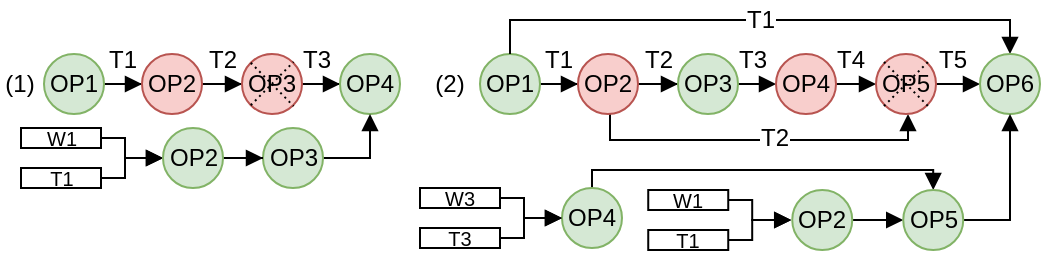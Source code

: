 <mxfile version="24.5.5" type="github">
  <diagram name="第 1 页" id="exxtyzK5mEHW63nPCY5l">
    <mxGraphModel dx="401" dy="231" grid="1" gridSize="10" guides="1" tooltips="1" connect="1" arrows="1" fold="1" page="1" pageScale="1" pageWidth="827" pageHeight="1169" math="0" shadow="0">
      <root>
        <mxCell id="0" />
        <mxCell id="1" parent="0" />
        <mxCell id="8KLUfpKSG-2EB14KAqdA-1" style="edgeStyle=orthogonalEdgeStyle;rounded=0;orthogonalLoop=1;jettySize=auto;html=1;entryX=0;entryY=0.5;entryDx=0;entryDy=0;endArrow=block;endFill=1;" edge="1" parent="1" source="8KLUfpKSG-2EB14KAqdA-2" target="8KLUfpKSG-2EB14KAqdA-4">
          <mxGeometry relative="1" as="geometry" />
        </mxCell>
        <mxCell id="8KLUfpKSG-2EB14KAqdA-2" value="OP1" style="ellipse;whiteSpace=wrap;html=1;aspect=fixed;fillColor=#d5e8d4;strokeColor=#82b366;" vertex="1" parent="1">
          <mxGeometry x="236" y="192" width="30" height="30" as="geometry" />
        </mxCell>
        <mxCell id="8KLUfpKSG-2EB14KAqdA-3" style="edgeStyle=orthogonalEdgeStyle;rounded=0;orthogonalLoop=1;jettySize=auto;html=1;entryX=0;entryY=0.5;entryDx=0;entryDy=0;endArrow=block;endFill=1;" edge="1" parent="1" source="8KLUfpKSG-2EB14KAqdA-4" target="8KLUfpKSG-2EB14KAqdA-6">
          <mxGeometry relative="1" as="geometry" />
        </mxCell>
        <mxCell id="8KLUfpKSG-2EB14KAqdA-4" value="OP2" style="ellipse;whiteSpace=wrap;html=1;aspect=fixed;fillColor=#f8cecc;strokeColor=#b85450;" vertex="1" parent="1">
          <mxGeometry x="285" y="192" width="30" height="30" as="geometry" />
        </mxCell>
        <mxCell id="8KLUfpKSG-2EB14KAqdA-5" style="edgeStyle=orthogonalEdgeStyle;rounded=0;orthogonalLoop=1;jettySize=auto;html=1;entryX=0;entryY=0.5;entryDx=0;entryDy=0;endArrow=block;endFill=1;" edge="1" parent="1" source="8KLUfpKSG-2EB14KAqdA-6" target="8KLUfpKSG-2EB14KAqdA-7">
          <mxGeometry relative="1" as="geometry" />
        </mxCell>
        <mxCell id="8KLUfpKSG-2EB14KAqdA-6" value="OP3" style="ellipse;whiteSpace=wrap;html=1;aspect=fixed;fillColor=#f8cecc;strokeColor=#b85450;" vertex="1" parent="1">
          <mxGeometry x="335" y="192" width="30" height="30" as="geometry" />
        </mxCell>
        <mxCell id="8KLUfpKSG-2EB14KAqdA-7" value="OP4" style="ellipse;whiteSpace=wrap;html=1;aspect=fixed;fillColor=#d5e8d4;strokeColor=#82b366;" vertex="1" parent="1">
          <mxGeometry x="384" y="192" width="30" height="30" as="geometry" />
        </mxCell>
        <mxCell id="8KLUfpKSG-2EB14KAqdA-8" style="edgeStyle=orthogonalEdgeStyle;rounded=0;orthogonalLoop=1;jettySize=auto;html=1;entryX=0.5;entryY=1;entryDx=0;entryDy=0;endArrow=block;endFill=1;" edge="1" parent="1" source="8KLUfpKSG-2EB14KAqdA-9" target="8KLUfpKSG-2EB14KAqdA-7">
          <mxGeometry relative="1" as="geometry" />
        </mxCell>
        <mxCell id="8KLUfpKSG-2EB14KAqdA-9" value="OP3" style="ellipse;whiteSpace=wrap;html=1;aspect=fixed;fillColor=#d5e8d4;strokeColor=#82b366;" vertex="1" parent="1">
          <mxGeometry x="345.5" y="229" width="30" height="30" as="geometry" />
        </mxCell>
        <mxCell id="8KLUfpKSG-2EB14KAqdA-10" style="rounded=0;orthogonalLoop=1;jettySize=auto;html=1;exitX=0;exitY=0;exitDx=0;exitDy=0;entryX=0.86;entryY=0.868;entryDx=0;entryDy=0;strokeWidth=1;dashed=1;endArrow=none;endFill=0;dashPattern=1 2;entryPerimeter=0;" edge="1" parent="1" source="8KLUfpKSG-2EB14KAqdA-6" target="8KLUfpKSG-2EB14KAqdA-6">
          <mxGeometry relative="1" as="geometry" />
        </mxCell>
        <mxCell id="8KLUfpKSG-2EB14KAqdA-11" style="rounded=0;orthogonalLoop=1;jettySize=auto;html=1;exitX=0;exitY=1;exitDx=0;exitDy=0;entryX=0.859;entryY=0.132;entryDx=0;entryDy=0;dashed=1;endArrow=none;endFill=0;dashPattern=1 2;entryPerimeter=0;" edge="1" parent="1" source="8KLUfpKSG-2EB14KAqdA-6" target="8KLUfpKSG-2EB14KAqdA-6">
          <mxGeometry relative="1" as="geometry" />
        </mxCell>
        <mxCell id="8KLUfpKSG-2EB14KAqdA-12" value="T1" style="text;html=1;align=center;verticalAlign=middle;whiteSpace=wrap;rounded=0;" vertex="1" parent="1">
          <mxGeometry x="260" y="185" width="31" height="20" as="geometry" />
        </mxCell>
        <mxCell id="8KLUfpKSG-2EB14KAqdA-13" value="T2" style="text;html=1;align=center;verticalAlign=middle;whiteSpace=wrap;rounded=0;" vertex="1" parent="1">
          <mxGeometry x="310" y="185" width="31" height="20" as="geometry" />
        </mxCell>
        <mxCell id="8KLUfpKSG-2EB14KAqdA-14" value="T3" style="text;html=1;align=center;verticalAlign=middle;whiteSpace=wrap;rounded=0;" vertex="1" parent="1">
          <mxGeometry x="357" y="185" width="31" height="20" as="geometry" />
        </mxCell>
        <mxCell id="8KLUfpKSG-2EB14KAqdA-15" style="edgeStyle=orthogonalEdgeStyle;rounded=0;orthogonalLoop=1;jettySize=auto;html=1;entryX=0;entryY=0.5;entryDx=0;entryDy=0;endArrow=block;endFill=1;" edge="1" parent="1" source="8KLUfpKSG-2EB14KAqdA-16">
          <mxGeometry relative="1" as="geometry">
            <Array as="points">
              <mxPoint x="276.5" y="234" />
              <mxPoint x="276.5" y="244" />
            </Array>
            <mxPoint x="295.5" y="244" as="targetPoint" />
          </mxGeometry>
        </mxCell>
        <mxCell id="8KLUfpKSG-2EB14KAqdA-16" value="&lt;p style=&quot;line-height: 100%;&quot;&gt;&lt;font style=&quot;font-size: 10px;&quot;&gt;W1&lt;/font&gt;&lt;/p&gt;" style="rounded=0;whiteSpace=wrap;html=1;align=center;" vertex="1" parent="1">
          <mxGeometry x="224.5" y="229" width="40" height="10" as="geometry" />
        </mxCell>
        <mxCell id="8KLUfpKSG-2EB14KAqdA-17" style="edgeStyle=orthogonalEdgeStyle;rounded=0;orthogonalLoop=1;jettySize=auto;html=1;entryX=0;entryY=0.5;entryDx=0;entryDy=0;endArrow=block;endFill=1;" edge="1" parent="1" source="8KLUfpKSG-2EB14KAqdA-18">
          <mxGeometry relative="1" as="geometry">
            <Array as="points">
              <mxPoint x="276.5" y="254" />
              <mxPoint x="276.5" y="244" />
            </Array>
            <mxPoint x="295.5" y="244" as="targetPoint" />
          </mxGeometry>
        </mxCell>
        <mxCell id="8KLUfpKSG-2EB14KAqdA-18" value="&lt;p style=&quot;line-height: 100%;&quot;&gt;&lt;font style=&quot;font-size: 10px;&quot;&gt;T1&lt;/font&gt;&lt;/p&gt;" style="rounded=0;whiteSpace=wrap;html=1;" vertex="1" parent="1">
          <mxGeometry x="224.5" y="249" width="40" height="10" as="geometry" />
        </mxCell>
        <mxCell id="8KLUfpKSG-2EB14KAqdA-19" style="edgeStyle=orthogonalEdgeStyle;rounded=0;orthogonalLoop=1;jettySize=auto;html=1;entryX=0;entryY=0.5;entryDx=0;entryDy=0;endArrow=block;endFill=1;" edge="1" parent="1" source="8KLUfpKSG-2EB14KAqdA-20" target="8KLUfpKSG-2EB14KAqdA-22">
          <mxGeometry relative="1" as="geometry" />
        </mxCell>
        <mxCell id="8KLUfpKSG-2EB14KAqdA-20" value="OP1" style="ellipse;whiteSpace=wrap;html=1;aspect=fixed;fillColor=#d5e8d4;strokeColor=#82b366;" vertex="1" parent="1">
          <mxGeometry x="454" y="192" width="30" height="30" as="geometry" />
        </mxCell>
        <mxCell id="8KLUfpKSG-2EB14KAqdA-21" style="edgeStyle=orthogonalEdgeStyle;rounded=0;orthogonalLoop=1;jettySize=auto;html=1;entryX=0;entryY=0.5;entryDx=0;entryDy=0;endArrow=block;endFill=1;" edge="1" parent="1" source="8KLUfpKSG-2EB14KAqdA-22" target="8KLUfpKSG-2EB14KAqdA-24">
          <mxGeometry relative="1" as="geometry" />
        </mxCell>
        <mxCell id="8KLUfpKSG-2EB14KAqdA-67" style="edgeStyle=orthogonalEdgeStyle;rounded=0;orthogonalLoop=1;jettySize=auto;html=1;entryX=0.5;entryY=1;entryDx=0;entryDy=0;exitX=0.5;exitY=1;exitDx=0;exitDy=0;endSize=6;endArrow=block;endFill=1;" edge="1" parent="1">
          <mxGeometry relative="1" as="geometry">
            <mxPoint x="519" y="222" as="sourcePoint" />
            <mxPoint x="668" y="222" as="targetPoint" />
            <Array as="points">
              <mxPoint x="519" y="235" />
              <mxPoint x="668" y="235" />
            </Array>
          </mxGeometry>
        </mxCell>
        <mxCell id="8KLUfpKSG-2EB14KAqdA-22" value="OP2" style="ellipse;whiteSpace=wrap;html=1;aspect=fixed;fillColor=#f8cecc;strokeColor=#b85450;" vertex="1" parent="1">
          <mxGeometry x="503" y="192" width="30" height="30" as="geometry" />
        </mxCell>
        <mxCell id="8KLUfpKSG-2EB14KAqdA-23" style="edgeStyle=orthogonalEdgeStyle;rounded=0;orthogonalLoop=1;jettySize=auto;html=1;entryX=0;entryY=0.5;entryDx=0;entryDy=0;endArrow=block;endFill=1;" edge="1" parent="1" source="8KLUfpKSG-2EB14KAqdA-24" target="8KLUfpKSG-2EB14KAqdA-25">
          <mxGeometry relative="1" as="geometry">
            <Array as="points">
              <mxPoint x="594" y="207" />
              <mxPoint x="594" y="207" />
            </Array>
          </mxGeometry>
        </mxCell>
        <mxCell id="8KLUfpKSG-2EB14KAqdA-70" style="edgeStyle=orthogonalEdgeStyle;rounded=0;orthogonalLoop=1;jettySize=auto;html=1;entryX=0.5;entryY=0;entryDx=0;entryDy=0;exitX=0.5;exitY=0;exitDx=0;exitDy=0;endArrow=block;endFill=1;" edge="1" parent="1" source="8KLUfpKSG-2EB14KAqdA-20" target="8KLUfpKSG-2EB14KAqdA-69">
          <mxGeometry relative="1" as="geometry">
            <Array as="points">
              <mxPoint x="469" y="175" />
              <mxPoint x="719" y="175" />
            </Array>
          </mxGeometry>
        </mxCell>
        <mxCell id="8KLUfpKSG-2EB14KAqdA-24" value="OP3" style="ellipse;whiteSpace=wrap;html=1;aspect=fixed;fillColor=#d5e8d4;strokeColor=#82b366;" vertex="1" parent="1">
          <mxGeometry x="553" y="192" width="30" height="30" as="geometry" />
        </mxCell>
        <mxCell id="8KLUfpKSG-2EB14KAqdA-63" style="edgeStyle=orthogonalEdgeStyle;rounded=0;orthogonalLoop=1;jettySize=auto;html=1;entryX=0;entryY=0.5;entryDx=0;entryDy=0;endArrow=block;endFill=1;" edge="1" parent="1" source="8KLUfpKSG-2EB14KAqdA-25" target="8KLUfpKSG-2EB14KAqdA-62">
          <mxGeometry relative="1" as="geometry">
            <Array as="points">
              <mxPoint x="652" y="207" />
            </Array>
          </mxGeometry>
        </mxCell>
        <mxCell id="8KLUfpKSG-2EB14KAqdA-25" value="OP4" style="ellipse;whiteSpace=wrap;html=1;aspect=fixed;fillColor=#f8cecc;strokeColor=#b85450;" vertex="1" parent="1">
          <mxGeometry x="602" y="192" width="30" height="30" as="geometry" />
        </mxCell>
        <mxCell id="8KLUfpKSG-2EB14KAqdA-91" style="edgeStyle=orthogonalEdgeStyle;rounded=0;orthogonalLoop=1;jettySize=auto;html=1;entryX=0.5;entryY=0;entryDx=0;entryDy=0;exitX=0.5;exitY=0;exitDx=0;exitDy=0;endArrow=block;endFill=1;" edge="1" parent="1" source="8KLUfpKSG-2EB14KAqdA-27" target="8KLUfpKSG-2EB14KAqdA-84">
          <mxGeometry relative="1" as="geometry">
            <Array as="points">
              <mxPoint x="510" y="250" />
              <mxPoint x="681" y="250" />
            </Array>
          </mxGeometry>
        </mxCell>
        <mxCell id="8KLUfpKSG-2EB14KAqdA-27" value="OP4" style="ellipse;whiteSpace=wrap;html=1;aspect=fixed;fillColor=#d5e8d4;strokeColor=#82b366;" vertex="1" parent="1">
          <mxGeometry x="495" y="259" width="30" height="30" as="geometry" />
        </mxCell>
        <mxCell id="8KLUfpKSG-2EB14KAqdA-30" value="T1" style="text;html=1;align=center;verticalAlign=middle;whiteSpace=wrap;rounded=0;" vertex="1" parent="1">
          <mxGeometry x="478" y="185" width="31" height="20" as="geometry" />
        </mxCell>
        <mxCell id="8KLUfpKSG-2EB14KAqdA-31" value="T2" style="text;html=1;align=center;verticalAlign=middle;whiteSpace=wrap;rounded=0;" vertex="1" parent="1">
          <mxGeometry x="528" y="185" width="31" height="20" as="geometry" />
        </mxCell>
        <mxCell id="8KLUfpKSG-2EB14KAqdA-32" value="T3" style="text;html=1;align=center;verticalAlign=middle;whiteSpace=wrap;rounded=0;" vertex="1" parent="1">
          <mxGeometry x="575" y="185" width="31" height="20" as="geometry" />
        </mxCell>
        <mxCell id="8KLUfpKSG-2EB14KAqdA-33" style="edgeStyle=orthogonalEdgeStyle;rounded=0;orthogonalLoop=1;jettySize=auto;html=1;entryX=0;entryY=0.5;entryDx=0;entryDy=0;endArrow=block;endFill=1;" edge="1" parent="1" source="8KLUfpKSG-2EB14KAqdA-34" target="8KLUfpKSG-2EB14KAqdA-27">
          <mxGeometry relative="1" as="geometry">
            <Array as="points">
              <mxPoint x="476" y="264" />
              <mxPoint x="476" y="274" />
            </Array>
          </mxGeometry>
        </mxCell>
        <mxCell id="8KLUfpKSG-2EB14KAqdA-34" value="&lt;p style=&quot;line-height: 100%;&quot;&gt;&lt;font style=&quot;font-size: 10px;&quot;&gt;W3&lt;/font&gt;&lt;/p&gt;" style="rounded=0;whiteSpace=wrap;html=1;" vertex="1" parent="1">
          <mxGeometry x="424" y="259" width="40" height="10" as="geometry" />
        </mxCell>
        <mxCell id="8KLUfpKSG-2EB14KAqdA-35" style="edgeStyle=orthogonalEdgeStyle;rounded=0;orthogonalLoop=1;jettySize=auto;html=1;entryX=0;entryY=0.5;entryDx=0;entryDy=0;endArrow=block;endFill=1;" edge="1" parent="1" source="8KLUfpKSG-2EB14KAqdA-36" target="8KLUfpKSG-2EB14KAqdA-27">
          <mxGeometry relative="1" as="geometry">
            <Array as="points">
              <mxPoint x="476" y="284" />
              <mxPoint x="476" y="274" />
            </Array>
          </mxGeometry>
        </mxCell>
        <mxCell id="8KLUfpKSG-2EB14KAqdA-36" value="&lt;p style=&quot;line-height: 100%;&quot;&gt;&lt;font style=&quot;font-size: 10px;&quot;&gt;T3&lt;/font&gt;&lt;/p&gt;" style="rounded=0;whiteSpace=wrap;html=1;" vertex="1" parent="1">
          <mxGeometry x="424" y="279" width="40" height="10" as="geometry" />
        </mxCell>
        <mxCell id="8KLUfpKSG-2EB14KAqdA-37" value="(1)" style="text;html=1;align=center;verticalAlign=middle;whiteSpace=wrap;rounded=0;" vertex="1" parent="1">
          <mxGeometry x="214" y="191.97" width="20" height="30" as="geometry" />
        </mxCell>
        <mxCell id="8KLUfpKSG-2EB14KAqdA-38" value="(2)" style="text;html=1;align=center;verticalAlign=middle;whiteSpace=wrap;rounded=0;" vertex="1" parent="1">
          <mxGeometry x="424" y="191.97" width="30" height="30" as="geometry" />
        </mxCell>
        <mxCell id="8KLUfpKSG-2EB14KAqdA-59" style="edgeStyle=orthogonalEdgeStyle;rounded=0;orthogonalLoop=1;jettySize=auto;html=1;endArrow=block;endFill=1;" edge="1" parent="1" source="8KLUfpKSG-2EB14KAqdA-58" target="8KLUfpKSG-2EB14KAqdA-9">
          <mxGeometry relative="1" as="geometry" />
        </mxCell>
        <mxCell id="8KLUfpKSG-2EB14KAqdA-58" value="OP2" style="ellipse;whiteSpace=wrap;html=1;aspect=fixed;fillColor=#d5e8d4;strokeColor=#82b366;" vertex="1" parent="1">
          <mxGeometry x="295.5" y="229" width="30" height="30" as="geometry" />
        </mxCell>
        <mxCell id="8KLUfpKSG-2EB14KAqdA-68" style="edgeStyle=orthogonalEdgeStyle;rounded=0;orthogonalLoop=1;jettySize=auto;html=1;endArrow=block;endFill=1;" edge="1" parent="1" source="8KLUfpKSG-2EB14KAqdA-62">
          <mxGeometry relative="1" as="geometry">
            <mxPoint x="704" y="207" as="targetPoint" />
          </mxGeometry>
        </mxCell>
        <mxCell id="8KLUfpKSG-2EB14KAqdA-62" value="OP5" style="ellipse;whiteSpace=wrap;html=1;aspect=fixed;fillColor=#f8cecc;strokeColor=#b85450;" vertex="1" parent="1">
          <mxGeometry x="652" y="192" width="30" height="30" as="geometry" />
        </mxCell>
        <mxCell id="8KLUfpKSG-2EB14KAqdA-64" value="T4" style="text;html=1;align=center;verticalAlign=middle;whiteSpace=wrap;rounded=0;" vertex="1" parent="1">
          <mxGeometry x="624" y="185" width="31" height="20" as="geometry" />
        </mxCell>
        <mxCell id="8KLUfpKSG-2EB14KAqdA-65" style="rounded=0;orthogonalLoop=1;jettySize=auto;html=1;exitX=0;exitY=0;exitDx=0;exitDy=0;entryX=0.86;entryY=0.868;entryDx=0;entryDy=0;strokeWidth=1;dashed=1;endArrow=none;endFill=0;dashPattern=1 2;entryPerimeter=0;" edge="1" parent="1">
          <mxGeometry relative="1" as="geometry">
            <mxPoint x="656" y="196" as="sourcePoint" />
            <mxPoint x="678" y="218" as="targetPoint" />
          </mxGeometry>
        </mxCell>
        <mxCell id="8KLUfpKSG-2EB14KAqdA-66" style="rounded=0;orthogonalLoop=1;jettySize=auto;html=1;exitX=0;exitY=1;exitDx=0;exitDy=0;entryX=0.859;entryY=0.132;entryDx=0;entryDy=0;dashed=1;endArrow=none;endFill=0;dashPattern=1 2;entryPerimeter=0;" edge="1" parent="1">
          <mxGeometry relative="1" as="geometry">
            <mxPoint x="656" y="218" as="sourcePoint" />
            <mxPoint x="678" y="196" as="targetPoint" />
          </mxGeometry>
        </mxCell>
        <mxCell id="8KLUfpKSG-2EB14KAqdA-69" value="OP6" style="ellipse;whiteSpace=wrap;html=1;aspect=fixed;fillColor=#d5e8d4;strokeColor=#82b366;" vertex="1" parent="1">
          <mxGeometry x="704" y="192" width="30" height="30" as="geometry" />
        </mxCell>
        <mxCell id="8KLUfpKSG-2EB14KAqdA-72" value="T2" style="text;html=1;align=center;verticalAlign=middle;whiteSpace=wrap;rounded=0;fillColor=default;" vertex="1" parent="1">
          <mxGeometry x="594" y="224" width="15" height="20" as="geometry" />
        </mxCell>
        <mxCell id="8KLUfpKSG-2EB14KAqdA-75" value="T1" style="text;html=1;align=center;verticalAlign=middle;whiteSpace=wrap;rounded=0;fillColor=default;" vertex="1" parent="1">
          <mxGeometry x="587" y="165" width="15" height="20" as="geometry" />
        </mxCell>
        <mxCell id="8KLUfpKSG-2EB14KAqdA-76" value="T5" style="text;html=1;align=center;verticalAlign=middle;whiteSpace=wrap;rounded=0;" vertex="1" parent="1">
          <mxGeometry x="675" y="185" width="31" height="20" as="geometry" />
        </mxCell>
        <mxCell id="8KLUfpKSG-2EB14KAqdA-79" style="edgeStyle=orthogonalEdgeStyle;rounded=0;orthogonalLoop=1;jettySize=auto;html=1;entryX=0;entryY=0.5;entryDx=0;entryDy=0;endArrow=block;endFill=1;" edge="1" parent="1" source="8KLUfpKSG-2EB14KAqdA-80">
          <mxGeometry relative="1" as="geometry">
            <Array as="points">
              <mxPoint x="590.12" y="265" />
              <mxPoint x="590.12" y="275" />
            </Array>
            <mxPoint x="609.61" y="275" as="targetPoint" />
          </mxGeometry>
        </mxCell>
        <mxCell id="8KLUfpKSG-2EB14KAqdA-80" value="&lt;p style=&quot;line-height: 100%;&quot;&gt;&lt;font style=&quot;font-size: 10px;&quot;&gt;W1&lt;/font&gt;&lt;/p&gt;" style="rounded=0;whiteSpace=wrap;html=1;" vertex="1" parent="1">
          <mxGeometry x="538.12" y="260" width="40" height="10" as="geometry" />
        </mxCell>
        <mxCell id="8KLUfpKSG-2EB14KAqdA-81" style="edgeStyle=orthogonalEdgeStyle;rounded=0;orthogonalLoop=1;jettySize=auto;html=1;entryX=0;entryY=0.5;entryDx=0;entryDy=0;endArrow=block;endFill=1;" edge="1" parent="1" source="8KLUfpKSG-2EB14KAqdA-82">
          <mxGeometry relative="1" as="geometry">
            <Array as="points">
              <mxPoint x="590.12" y="285" />
              <mxPoint x="590.12" y="275" />
            </Array>
            <mxPoint x="609.61" y="275" as="targetPoint" />
          </mxGeometry>
        </mxCell>
        <mxCell id="8KLUfpKSG-2EB14KAqdA-82" value="&lt;p style=&quot;line-height: 100%;&quot;&gt;&lt;font style=&quot;font-size: 10px;&quot;&gt;T1&lt;/font&gt;&lt;/p&gt;" style="rounded=0;whiteSpace=wrap;html=1;" vertex="1" parent="1">
          <mxGeometry x="538.12" y="280" width="40" height="10" as="geometry" />
        </mxCell>
        <mxCell id="8KLUfpKSG-2EB14KAqdA-85" style="rounded=0;orthogonalLoop=1;jettySize=auto;html=1;entryX=0;entryY=0.5;entryDx=0;entryDy=0;exitX=1;exitY=0.5;exitDx=0;exitDy=0;endArrow=block;endFill=1;" edge="1" parent="1" source="8KLUfpKSG-2EB14KAqdA-83" target="8KLUfpKSG-2EB14KAqdA-84">
          <mxGeometry relative="1" as="geometry">
            <mxPoint x="664.87" y="256" as="targetPoint" />
          </mxGeometry>
        </mxCell>
        <mxCell id="8KLUfpKSG-2EB14KAqdA-83" value="OP2" style="ellipse;whiteSpace=wrap;html=1;aspect=fixed;fillColor=#d5e8d4;strokeColor=#82b366;" vertex="1" parent="1">
          <mxGeometry x="610.12" y="260" width="30" height="30" as="geometry" />
        </mxCell>
        <mxCell id="8KLUfpKSG-2EB14KAqdA-86" style="edgeStyle=orthogonalEdgeStyle;rounded=0;orthogonalLoop=1;jettySize=auto;html=1;entryX=0.5;entryY=1;entryDx=0;entryDy=0;endArrow=block;endFill=1;" edge="1" parent="1" source="8KLUfpKSG-2EB14KAqdA-84" target="8KLUfpKSG-2EB14KAqdA-69">
          <mxGeometry relative="1" as="geometry" />
        </mxCell>
        <mxCell id="8KLUfpKSG-2EB14KAqdA-84" value="OP5" style="ellipse;whiteSpace=wrap;html=1;aspect=fixed;fillColor=#d5e8d4;strokeColor=#82b366;" vertex="1" parent="1">
          <mxGeometry x="665.62" y="260" width="30" height="30" as="geometry" />
        </mxCell>
      </root>
    </mxGraphModel>
  </diagram>
</mxfile>
